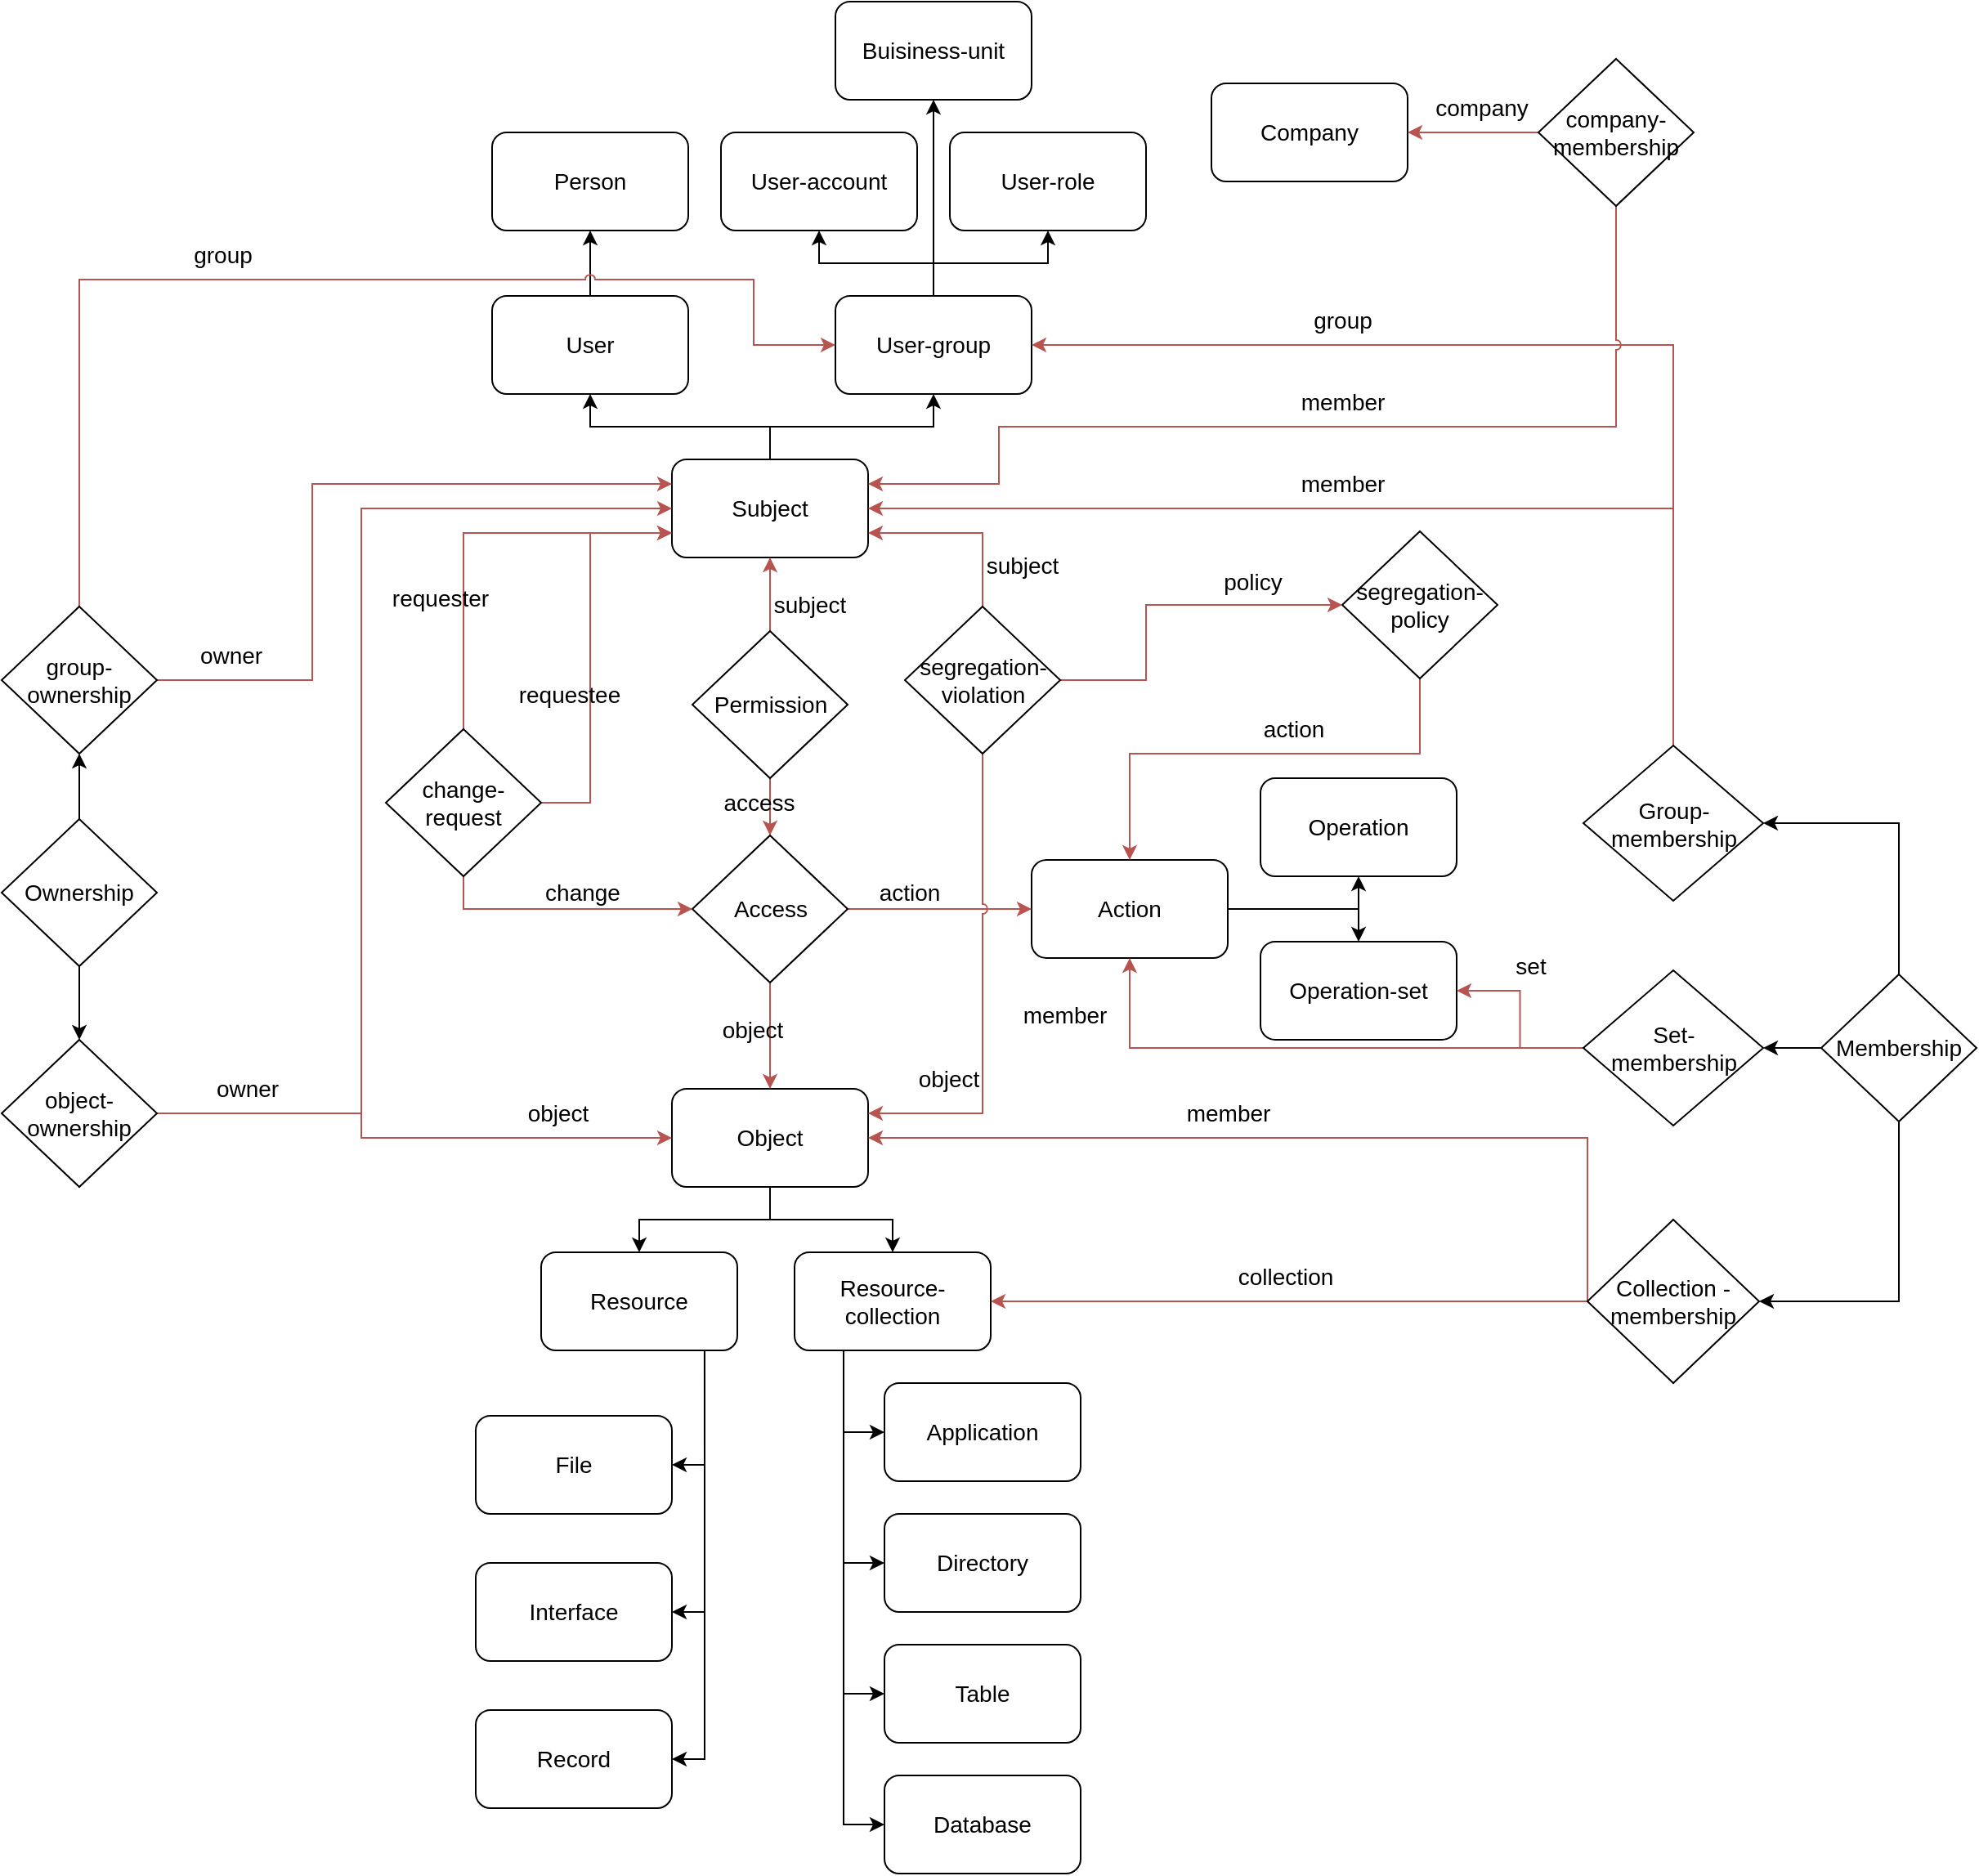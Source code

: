<mxfile version="21.0.2" type="device"><diagram id="R2lEEEUBdFMjLlhIrx00" name="Page-1"><mxGraphModel dx="2044" dy="505" grid="1" gridSize="10" guides="1" tooltips="1" connect="1" arrows="1" fold="1" page="1" pageScale="1" pageWidth="850" pageHeight="1100" math="0" shadow="0" extFonts="Permanent Marker^https://fonts.googleapis.com/css?family=Permanent+Marker"><root><mxCell id="0"/><mxCell id="1" parent="0"/><mxCell id="Q_FAGsIZIOcWSw_DYxr6-11" style="edgeStyle=orthogonalEdgeStyle;rounded=0;orthogonalLoop=1;jettySize=auto;html=1;exitX=0.5;exitY=1;exitDx=0;exitDy=0;entryX=0.5;entryY=0;entryDx=0;entryDy=0;fontSize=14;" parent="1" source="Q_FAGsIZIOcWSw_DYxr6-1" target="Q_FAGsIZIOcWSw_DYxr6-2" edge="1"><mxGeometry relative="1" as="geometry"/></mxCell><mxCell id="Q_FAGsIZIOcWSw_DYxr6-12" style="edgeStyle=orthogonalEdgeStyle;rounded=0;orthogonalLoop=1;jettySize=auto;html=1;exitX=0.5;exitY=1;exitDx=0;exitDy=0;fontSize=14;" parent="1" source="Q_FAGsIZIOcWSw_DYxr6-1" target="Q_FAGsIZIOcWSw_DYxr6-3" edge="1"><mxGeometry relative="1" as="geometry"/></mxCell><mxCell id="Q_FAGsIZIOcWSw_DYxr6-1" value="&lt;font style=&quot;font-size: 14px;&quot;&gt;Object&lt;/font&gt;" style="rounded=1;whiteSpace=wrap;html=1;" parent="1" vertex="1"><mxGeometry x="360" y="665" width="120" height="60" as="geometry"/></mxCell><mxCell id="Q_FAGsIZIOcWSw_DYxr6-13" style="edgeStyle=orthogonalEdgeStyle;rounded=0;orthogonalLoop=1;jettySize=auto;html=1;exitX=0.833;exitY=1;exitDx=0;exitDy=0;entryX=1;entryY=0.5;entryDx=0;entryDy=0;fontSize=14;exitPerimeter=0;" parent="1" source="Q_FAGsIZIOcWSw_DYxr6-2" target="Q_FAGsIZIOcWSw_DYxr6-4" edge="1"><mxGeometry relative="1" as="geometry"/></mxCell><mxCell id="Q_FAGsIZIOcWSw_DYxr6-14" style="edgeStyle=orthogonalEdgeStyle;rounded=0;orthogonalLoop=1;jettySize=auto;html=1;exitX=0.5;exitY=1;exitDx=0;exitDy=0;fontSize=14;entryX=1;entryY=0.5;entryDx=0;entryDy=0;" parent="1" source="Q_FAGsIZIOcWSw_DYxr6-2" target="Q_FAGsIZIOcWSw_DYxr6-5" edge="1"><mxGeometry relative="1" as="geometry"><Array as="points"><mxPoint x="380" y="825"/><mxPoint x="380" y="1075"/></Array></mxGeometry></mxCell><mxCell id="Q_FAGsIZIOcWSw_DYxr6-52" style="edgeStyle=orthogonalEdgeStyle;rounded=0;orthogonalLoop=1;jettySize=auto;html=1;fontSize=14;entryX=1;entryY=0.5;entryDx=0;entryDy=0;" parent="1" target="Q_FAGsIZIOcWSw_DYxr6-51" edge="1"><mxGeometry relative="1" as="geometry"><mxPoint x="385" y="825" as="sourcePoint"/><Array as="points"><mxPoint x="380" y="825"/><mxPoint x="380" y="985"/></Array></mxGeometry></mxCell><mxCell id="Q_FAGsIZIOcWSw_DYxr6-15" style="edgeStyle=orthogonalEdgeStyle;rounded=0;orthogonalLoop=1;jettySize=auto;html=1;exitX=0.25;exitY=1;exitDx=0;exitDy=0;fontSize=14;entryX=0;entryY=0.5;entryDx=0;entryDy=0;" parent="1" source="Q_FAGsIZIOcWSw_DYxr6-3" target="Q_FAGsIZIOcWSw_DYxr6-9" edge="1"><mxGeometry relative="1" as="geometry"/></mxCell><mxCell id="Q_FAGsIZIOcWSw_DYxr6-16" style="edgeStyle=orthogonalEdgeStyle;rounded=0;orthogonalLoop=1;jettySize=auto;html=1;exitX=0.25;exitY=1;exitDx=0;exitDy=0;fontSize=14;startArrow=none;entryX=0;entryY=0.5;entryDx=0;entryDy=0;" parent="1" source="Q_FAGsIZIOcWSw_DYxr6-3" target="Q_FAGsIZIOcWSw_DYxr6-8" edge="1"><mxGeometry relative="1" as="geometry"/></mxCell><mxCell id="Q_FAGsIZIOcWSw_DYxr6-56" style="edgeStyle=orthogonalEdgeStyle;rounded=0;orthogonalLoop=1;jettySize=auto;html=1;exitX=0.25;exitY=1;exitDx=0;exitDy=0;fontSize=14;entryX=0;entryY=0.5;entryDx=0;entryDy=0;" parent="1" source="Q_FAGsIZIOcWSw_DYxr6-3" target="Q_FAGsIZIOcWSw_DYxr6-54" edge="1"><mxGeometry relative="1" as="geometry"/></mxCell><mxCell id="Q_FAGsIZIOcWSw_DYxr6-77" style="edgeStyle=orthogonalEdgeStyle;rounded=0;orthogonalLoop=1;jettySize=auto;html=1;exitX=0.25;exitY=1;exitDx=0;exitDy=0;entryX=0;entryY=0.5;entryDx=0;entryDy=0;fontSize=14;" parent="1" source="Q_FAGsIZIOcWSw_DYxr6-3" target="Q_FAGsIZIOcWSw_DYxr6-53" edge="1"><mxGeometry relative="1" as="geometry"/></mxCell><mxCell id="Q_FAGsIZIOcWSw_DYxr6-3" value="&lt;font style=&quot;font-size: 14px;&quot;&gt;Resource- collection&lt;br&gt;&lt;/font&gt;" style="rounded=1;whiteSpace=wrap;html=1;" parent="1" vertex="1"><mxGeometry x="435" y="765" width="120" height="60" as="geometry"/></mxCell><mxCell id="Q_FAGsIZIOcWSw_DYxr6-4" value="&lt;font style=&quot;font-size: 14px;&quot;&gt;File&lt;br&gt;&lt;/font&gt;" style="rounded=1;whiteSpace=wrap;html=1;" parent="1" vertex="1"><mxGeometry x="240" y="865" width="120" height="60" as="geometry"/></mxCell><mxCell id="Q_FAGsIZIOcWSw_DYxr6-5" value="&lt;font style=&quot;font-size: 14px;&quot;&gt;Record&lt;br&gt;&lt;/font&gt;" style="rounded=1;whiteSpace=wrap;html=1;" parent="1" vertex="1"><mxGeometry x="240" y="1045" width="120" height="60" as="geometry"/></mxCell><mxCell id="Q_FAGsIZIOcWSw_DYxr6-8" value="&lt;font style=&quot;font-size: 14px;&quot;&gt;Directory&lt;br&gt;&lt;/font&gt;" style="rounded=1;whiteSpace=wrap;html=1;" parent="1" vertex="1"><mxGeometry x="490" y="925" width="120" height="60" as="geometry"/></mxCell><mxCell id="Q_FAGsIZIOcWSw_DYxr6-9" value="&lt;font style=&quot;font-size: 14px;&quot;&gt;Database&lt;br&gt;&lt;/font&gt;" style="rounded=1;whiteSpace=wrap;html=1;" parent="1" vertex="1"><mxGeometry x="490" y="1085" width="120" height="60" as="geometry"/></mxCell><mxCell id="Q_FAGsIZIOcWSw_DYxr6-51" value="&lt;font style=&quot;font-size: 14px;&quot;&gt;Interface&lt;br&gt;&lt;/font&gt;" style="rounded=1;whiteSpace=wrap;html=1;" parent="1" vertex="1"><mxGeometry x="240" y="955" width="120" height="60" as="geometry"/></mxCell><mxCell id="Q_FAGsIZIOcWSw_DYxr6-54" value="&lt;font style=&quot;font-size: 14px;&quot;&gt;Table&lt;br&gt;&lt;/font&gt;" style="rounded=1;whiteSpace=wrap;html=1;" parent="1" vertex="1"><mxGeometry x="490" y="1005" width="120" height="60" as="geometry"/></mxCell><mxCell id="Q_FAGsIZIOcWSw_DYxr6-53" value="&lt;font style=&quot;font-size: 14px;&quot;&gt;Application&lt;br&gt;&lt;/font&gt;" style="rounded=1;whiteSpace=wrap;html=1;" parent="1" vertex="1"><mxGeometry x="490" y="845" width="120" height="60" as="geometry"/></mxCell><mxCell id="czIXiiVe7Fw_-jtzPO5z-14" style="edgeStyle=orthogonalEdgeStyle;rounded=0;orthogonalLoop=1;jettySize=auto;html=1;exitX=0.5;exitY=0;exitDx=0;exitDy=0;entryX=0.5;entryY=1;entryDx=0;entryDy=0;fontSize=14;" parent="1" source="czIXiiVe7Fw_-jtzPO5z-16" target="czIXiiVe7Fw_-jtzPO5z-18" edge="1"><mxGeometry relative="1" as="geometry"/></mxCell><mxCell id="czIXiiVe7Fw_-jtzPO5z-15" style="edgeStyle=orthogonalEdgeStyle;rounded=0;orthogonalLoop=1;jettySize=auto;html=1;exitX=0.5;exitY=0;exitDx=0;exitDy=0;entryX=0.5;entryY=1;entryDx=0;entryDy=0;fontSize=14;" parent="1" source="czIXiiVe7Fw_-jtzPO5z-16" target="czIXiiVe7Fw_-jtzPO5z-22" edge="1"><mxGeometry relative="1" as="geometry"/></mxCell><mxCell id="czIXiiVe7Fw_-jtzPO5z-16" value="&lt;font style=&quot;font-size: 14px;&quot;&gt;Subject&lt;/font&gt;" style="rounded=1;whiteSpace=wrap;html=1;direction=east;flipV=0;" parent="1" vertex="1"><mxGeometry x="360" y="280" width="120" height="60" as="geometry"/></mxCell><mxCell id="czIXiiVe7Fw_-jtzPO5z-17" style="edgeStyle=orthogonalEdgeStyle;rounded=0;orthogonalLoop=1;jettySize=auto;html=1;exitX=0.5;exitY=0;exitDx=0;exitDy=0;entryX=0.5;entryY=1;entryDx=0;entryDy=0;fontSize=14;" parent="1" source="czIXiiVe7Fw_-jtzPO5z-18" target="czIXiiVe7Fw_-jtzPO5z-23" edge="1"><mxGeometry relative="1" as="geometry"/></mxCell><mxCell id="czIXiiVe7Fw_-jtzPO5z-19" style="edgeStyle=orthogonalEdgeStyle;rounded=0;orthogonalLoop=1;jettySize=auto;html=1;exitX=0.5;exitY=0;exitDx=0;exitDy=0;entryX=0.5;entryY=1;entryDx=0;entryDy=0;fontSize=14;" parent="1" source="czIXiiVe7Fw_-jtzPO5z-22" target="czIXiiVe7Fw_-jtzPO5z-25" edge="1"><mxGeometry relative="1" as="geometry"/></mxCell><mxCell id="czIXiiVe7Fw_-jtzPO5z-20" style="edgeStyle=orthogonalEdgeStyle;rounded=0;orthogonalLoop=1;jettySize=auto;html=1;exitX=0.5;exitY=0;exitDx=0;exitDy=0;entryX=0.5;entryY=1;entryDx=0;entryDy=0;fontSize=14;" parent="1" source="czIXiiVe7Fw_-jtzPO5z-22" target="czIXiiVe7Fw_-jtzPO5z-24" edge="1"><mxGeometry relative="1" as="geometry"/></mxCell><mxCell id="czIXiiVe7Fw_-jtzPO5z-21" style="edgeStyle=orthogonalEdgeStyle;rounded=0;orthogonalLoop=1;jettySize=auto;html=1;exitX=0.5;exitY=0;exitDx=0;exitDy=0;entryX=0.5;entryY=1;entryDx=0;entryDy=0;fontSize=14;" parent="1" source="czIXiiVe7Fw_-jtzPO5z-22" target="czIXiiVe7Fw_-jtzPO5z-26" edge="1"><mxGeometry relative="1" as="geometry"><Array as="points"><mxPoint x="520" y="60"/><mxPoint x="520" y="60"/></Array></mxGeometry></mxCell><mxCell id="czIXiiVe7Fw_-jtzPO5z-22" value="&lt;font style=&quot;font-size: 14px;&quot;&gt;User-group&lt;br&gt;&lt;/font&gt;" style="rounded=1;whiteSpace=wrap;html=1;direction=east;flipV=0;" parent="1" vertex="1"><mxGeometry x="460" y="180" width="120" height="60" as="geometry"/></mxCell><mxCell id="czIXiiVe7Fw_-jtzPO5z-23" value="&lt;font style=&quot;font-size: 14px;&quot;&gt;Person&lt;br&gt;&lt;/font&gt;" style="rounded=1;whiteSpace=wrap;html=1;direction=east;flipV=0;" parent="1" vertex="1"><mxGeometry x="250" y="80" width="120" height="60" as="geometry"/></mxCell><mxCell id="czIXiiVe7Fw_-jtzPO5z-24" value="&lt;font style=&quot;font-size: 14px;&quot;&gt;User-role&lt;br&gt;&lt;/font&gt;" style="rounded=1;whiteSpace=wrap;html=1;direction=east;flipV=0;" parent="1" vertex="1"><mxGeometry x="530" y="80" width="120" height="60" as="geometry"/></mxCell><mxCell id="czIXiiVe7Fw_-jtzPO5z-25" value="&lt;font style=&quot;font-size: 14px;&quot;&gt;User-account&lt;br&gt;&lt;/font&gt;" style="rounded=1;whiteSpace=wrap;html=1;direction=east;flipV=0;" parent="1" vertex="1"><mxGeometry x="390" y="80" width="120" height="60" as="geometry"/></mxCell><mxCell id="czIXiiVe7Fw_-jtzPO5z-26" value="&lt;font style=&quot;font-size: 14px;&quot;&gt;Buisiness-unit&lt;br&gt;&lt;/font&gt;" style="rounded=1;whiteSpace=wrap;html=1;direction=east;flipV=0;" parent="1" vertex="1"><mxGeometry x="460" width="120" height="60" as="geometry"/></mxCell><mxCell id="czIXiiVe7Fw_-jtzPO5z-27" style="edgeStyle=orthogonalEdgeStyle;rounded=0;orthogonalLoop=1;jettySize=auto;html=1;exitX=1;exitY=0.5;exitDx=0;exitDy=0;entryX=0.5;entryY=1;entryDx=0;entryDy=0;fontSize=14;" parent="1" source="czIXiiVe7Fw_-jtzPO5z-29" target="czIXiiVe7Fw_-jtzPO5z-30" edge="1"><mxGeometry relative="1" as="geometry"/></mxCell><mxCell id="czIXiiVe7Fw_-jtzPO5z-28" style="edgeStyle=orthogonalEdgeStyle;rounded=0;orthogonalLoop=1;jettySize=auto;html=1;exitX=1;exitY=0.5;exitDx=0;exitDy=0;entryX=0.5;entryY=0;entryDx=0;entryDy=0;fontSize=14;" parent="1" source="czIXiiVe7Fw_-jtzPO5z-29" target="czIXiiVe7Fw_-jtzPO5z-31" edge="1"><mxGeometry relative="1" as="geometry"/></mxCell><mxCell id="czIXiiVe7Fw_-jtzPO5z-29" value="&lt;font style=&quot;font-size: 14px;&quot;&gt;Action&lt;/font&gt;" style="rounded=1;whiteSpace=wrap;html=1;" parent="1" vertex="1"><mxGeometry x="580" y="525" width="120" height="60" as="geometry"/></mxCell><mxCell id="czIXiiVe7Fw_-jtzPO5z-30" value="&lt;font style=&quot;font-size: 14px;&quot;&gt;Operation&lt;/font&gt;" style="rounded=1;whiteSpace=wrap;html=1;" parent="1" vertex="1"><mxGeometry x="720" y="475" width="120" height="60" as="geometry"/></mxCell><mxCell id="czIXiiVe7Fw_-jtzPO5z-31" value="&lt;font style=&quot;font-size: 14px;&quot;&gt;Operation-set&lt;/font&gt;" style="rounded=1;whiteSpace=wrap;html=1;" parent="1" vertex="1"><mxGeometry x="720" y="575" width="120" height="60" as="geometry"/></mxCell><mxCell id="czIXiiVe7Fw_-jtzPO5z-33" style="edgeStyle=orthogonalEdgeStyle;rounded=0;orthogonalLoop=1;jettySize=auto;html=1;exitX=0.5;exitY=0;exitDx=0;exitDy=0;fontSize=14;fillColor=#f8cecc;strokeColor=#b85450;entryX=0.5;entryY=1;entryDx=0;entryDy=0;" parent="1" source="czIXiiVe7Fw_-jtzPO5z-35" target="czIXiiVe7Fw_-jtzPO5z-16" edge="1"><mxGeometry relative="1" as="geometry"><mxPoint x="360" y="350" as="targetPoint"/></mxGeometry></mxCell><mxCell id="czIXiiVe7Fw_-jtzPO5z-34" style="edgeStyle=orthogonalEdgeStyle;rounded=0;orthogonalLoop=1;jettySize=auto;html=1;exitX=0.5;exitY=1;exitDx=0;exitDy=0;fontSize=14;fillColor=#f8cecc;strokeColor=#b85450;" parent="1" source="czIXiiVe7Fw_-jtzPO5z-35" target="czIXiiVe7Fw_-jtzPO5z-38" edge="1"><mxGeometry relative="1" as="geometry"/></mxCell><mxCell id="czIXiiVe7Fw_-jtzPO5z-35" value="Permission" style="rhombus;whiteSpace=wrap;html=1;fontSize=14;" parent="1" vertex="1"><mxGeometry x="372.5" y="385" width="95" height="90" as="geometry"/></mxCell><mxCell id="czIXiiVe7Fw_-jtzPO5z-36" style="edgeStyle=orthogonalEdgeStyle;rounded=0;orthogonalLoop=1;jettySize=auto;html=1;exitX=0.5;exitY=1;exitDx=0;exitDy=0;entryX=0.5;entryY=0;entryDx=0;entryDy=0;fontSize=14;fillColor=#f8cecc;strokeColor=#b85450;" parent="1" source="czIXiiVe7Fw_-jtzPO5z-38" target="Q_FAGsIZIOcWSw_DYxr6-1" edge="1"><mxGeometry relative="1" as="geometry"><mxPoint x="360" y="675" as="targetPoint"/><mxPoint x="420" y="665" as="sourcePoint"/></mxGeometry></mxCell><mxCell id="czIXiiVe7Fw_-jtzPO5z-37" style="edgeStyle=orthogonalEdgeStyle;rounded=0;orthogonalLoop=1;jettySize=auto;html=1;exitX=1;exitY=0.5;exitDx=0;exitDy=0;entryX=0;entryY=0.5;entryDx=0;entryDy=0;fontSize=14;fillColor=#f8cecc;strokeColor=#b85450;" parent="1" source="czIXiiVe7Fw_-jtzPO5z-38" target="czIXiiVe7Fw_-jtzPO5z-29" edge="1"><mxGeometry relative="1" as="geometry"><mxPoint x="260" y="480" as="targetPoint"/></mxGeometry></mxCell><mxCell id="czIXiiVe7Fw_-jtzPO5z-38" value="Access" style="rhombus;whiteSpace=wrap;html=1;fontSize=14;" parent="1" vertex="1"><mxGeometry x="372.5" y="510" width="95" height="90" as="geometry"/></mxCell><mxCell id="czIXiiVe7Fw_-jtzPO5z-39" value="object" style="text;html=1;align=center;verticalAlign=middle;resizable=0;points=[];autosize=1;strokeColor=none;fillColor=none;fontSize=14;" parent="1" vertex="1"><mxGeometry x="379" y="614" width="60" height="30" as="geometry"/></mxCell><mxCell id="czIXiiVe7Fw_-jtzPO5z-40" value="action" style="text;html=1;align=center;verticalAlign=middle;resizable=0;points=[];autosize=1;strokeColor=none;fillColor=none;fontSize=14;" parent="1" vertex="1"><mxGeometry x="475" y="530" width="60" height="30" as="geometry"/></mxCell><mxCell id="czIXiiVe7Fw_-jtzPO5z-41" value="subject" style="text;html=1;align=center;verticalAlign=middle;resizable=0;points=[];autosize=1;strokeColor=none;fillColor=none;fontSize=14;" parent="1" vertex="1"><mxGeometry x="409" y="354" width="70" height="30" as="geometry"/></mxCell><mxCell id="czIXiiVe7Fw_-jtzPO5z-42" value="access" style="text;html=1;align=center;verticalAlign=middle;resizable=0;points=[];autosize=1;strokeColor=none;fillColor=none;fontSize=14;" parent="1" vertex="1"><mxGeometry x="378" y="475" width="70" height="30" as="geometry"/></mxCell><mxCell id="czIXiiVe7Fw_-jtzPO5z-44" value="&lt;font style=&quot;font-size: 14px;&quot;&gt;Company&lt;/font&gt;" style="rounded=1;whiteSpace=wrap;html=1;" parent="1" vertex="1"><mxGeometry x="690" y="50" width="120" height="60" as="geometry"/></mxCell><mxCell id="czIXiiVe7Fw_-jtzPO5z-49" style="edgeStyle=orthogonalEdgeStyle;rounded=0;orthogonalLoop=1;jettySize=auto;html=1;exitX=0.5;exitY=1;exitDx=0;exitDy=0;fontSize=14;entryX=1;entryY=0.5;entryDx=0;entryDy=0;" parent="1" source="czIXiiVe7Fw_-jtzPO5z-45" target="czIXiiVe7Fw_-jtzPO5z-46" edge="1"><mxGeometry relative="1" as="geometry"/></mxCell><mxCell id="czIXiiVe7Fw_-jtzPO5z-50" style="edgeStyle=orthogonalEdgeStyle;rounded=0;orthogonalLoop=1;jettySize=auto;html=1;exitX=0.5;exitY=0;exitDx=0;exitDy=0;entryX=1;entryY=0.5;entryDx=0;entryDy=0;fontSize=14;" parent="1" source="czIXiiVe7Fw_-jtzPO5z-45" target="czIXiiVe7Fw_-jtzPO5z-47" edge="1"><mxGeometry relative="1" as="geometry"/></mxCell><mxCell id="czIXiiVe7Fw_-jtzPO5z-51" style="edgeStyle=orthogonalEdgeStyle;rounded=0;orthogonalLoop=1;jettySize=auto;html=1;exitX=0;exitY=0.5;exitDx=0;exitDy=0;entryX=1;entryY=0.5;entryDx=0;entryDy=0;fontSize=14;" parent="1" source="czIXiiVe7Fw_-jtzPO5z-45" target="czIXiiVe7Fw_-jtzPO5z-48" edge="1"><mxGeometry relative="1" as="geometry"/></mxCell><mxCell id="czIXiiVe7Fw_-jtzPO5z-45" value="Membership" style="rhombus;whiteSpace=wrap;html=1;fontSize=14;" parent="1" vertex="1"><mxGeometry x="1063" y="595" width="95" height="90" as="geometry"/></mxCell><mxCell id="czIXiiVe7Fw_-jtzPO5z-52" style="edgeStyle=orthogonalEdgeStyle;rounded=0;orthogonalLoop=1;jettySize=auto;html=1;exitX=0;exitY=0.5;exitDx=0;exitDy=0;entryX=1;entryY=0.5;entryDx=0;entryDy=0;fontSize=14;fillColor=#f8cecc;strokeColor=#b85450;" parent="1" source="czIXiiVe7Fw_-jtzPO5z-46" target="Q_FAGsIZIOcWSw_DYxr6-1" edge="1"><mxGeometry relative="1" as="geometry"><Array as="points"><mxPoint x="920" y="795"/><mxPoint x="920" y="695"/></Array></mxGeometry></mxCell><mxCell id="czIXiiVe7Fw_-jtzPO5z-102" style="edgeStyle=orthogonalEdgeStyle;rounded=0;orthogonalLoop=1;jettySize=auto;html=1;exitX=0;exitY=0.5;exitDx=0;exitDy=0;entryX=1;entryY=0.5;entryDx=0;entryDy=0;fontSize=14;fillColor=#f8cecc;strokeColor=#b85450;" parent="1" source="czIXiiVe7Fw_-jtzPO5z-46" target="Q_FAGsIZIOcWSw_DYxr6-3" edge="1"><mxGeometry relative="1" as="geometry"/></mxCell><mxCell id="czIXiiVe7Fw_-jtzPO5z-46" value="Collection - membership" style="rhombus;whiteSpace=wrap;html=1;fontSize=14;" parent="1" vertex="1"><mxGeometry x="920" y="745" width="105" height="100" as="geometry"/></mxCell><mxCell id="czIXiiVe7Fw_-jtzPO5z-54" style="edgeStyle=orthogonalEdgeStyle;rounded=0;orthogonalLoop=1;jettySize=auto;html=1;exitX=0.5;exitY=0;exitDx=0;exitDy=0;entryX=1;entryY=0.5;entryDx=0;entryDy=0;fontSize=14;fillColor=#f8cecc;strokeColor=#b85450;" parent="1" source="czIXiiVe7Fw_-jtzPO5z-47" target="czIXiiVe7Fw_-jtzPO5z-16" edge="1"><mxGeometry relative="1" as="geometry"/></mxCell><mxCell id="czIXiiVe7Fw_-jtzPO5z-59" style="edgeStyle=orthogonalEdgeStyle;rounded=0;orthogonalLoop=1;jettySize=auto;html=1;exitX=0.5;exitY=0;exitDx=0;exitDy=0;entryX=1;entryY=0.5;entryDx=0;entryDy=0;fontSize=14;fillColor=#f8cecc;strokeColor=#b85450;jumpStyle=arc;" parent="1" source="czIXiiVe7Fw_-jtzPO5z-47" target="czIXiiVe7Fw_-jtzPO5z-22" edge="1"><mxGeometry relative="1" as="geometry"><Array as="points"><mxPoint x="973" y="210"/></Array></mxGeometry></mxCell><mxCell id="czIXiiVe7Fw_-jtzPO5z-47" value="Group-membership" style="rhombus;whiteSpace=wrap;html=1;fontSize=14;" parent="1" vertex="1"><mxGeometry x="917.5" y="455" width="110" height="95" as="geometry"/></mxCell><mxCell id="czIXiiVe7Fw_-jtzPO5z-61" style="edgeStyle=orthogonalEdgeStyle;rounded=0;orthogonalLoop=1;jettySize=auto;html=1;exitX=0;exitY=0.5;exitDx=0;exitDy=0;entryX=0.5;entryY=1;entryDx=0;entryDy=0;fontSize=14;fillColor=#f8cecc;strokeColor=#b85450;" parent="1" source="czIXiiVe7Fw_-jtzPO5z-48" target="czIXiiVe7Fw_-jtzPO5z-29" edge="1"><mxGeometry relative="1" as="geometry"/></mxCell><mxCell id="czIXiiVe7Fw_-jtzPO5z-62" style="edgeStyle=orthogonalEdgeStyle;rounded=0;orthogonalLoop=1;jettySize=auto;html=1;exitX=0;exitY=0.5;exitDx=0;exitDy=0;entryX=1;entryY=0.5;entryDx=0;entryDy=0;fontSize=14;fillColor=#f8cecc;strokeColor=#b85450;" parent="1" source="czIXiiVe7Fw_-jtzPO5z-48" target="czIXiiVe7Fw_-jtzPO5z-31" edge="1"><mxGeometry relative="1" as="geometry"/></mxCell><mxCell id="czIXiiVe7Fw_-jtzPO5z-48" value="Set-&lt;br&gt;membership" style="rhombus;whiteSpace=wrap;html=1;fontSize=14;" parent="1" vertex="1"><mxGeometry x="917.5" y="592.5" width="110" height="95" as="geometry"/></mxCell><mxCell id="Q_FAGsIZIOcWSw_DYxr6-2" value="&lt;font style=&quot;font-size: 14px;&quot;&gt;Resource&lt;br&gt;&lt;/font&gt;" style="rounded=1;whiteSpace=wrap;html=1;" parent="1" vertex="1"><mxGeometry x="280" y="765" width="120" height="60" as="geometry"/></mxCell><mxCell id="czIXiiVe7Fw_-jtzPO5z-55" value="member" style="text;html=1;align=center;verticalAlign=middle;resizable=0;points=[];autosize=1;strokeColor=none;fillColor=none;fontSize=14;" parent="1" vertex="1"><mxGeometry x="735" y="280" width="70" height="30" as="geometry"/></mxCell><mxCell id="czIXiiVe7Fw_-jtzPO5z-56" value="member" style="text;html=1;align=center;verticalAlign=middle;resizable=0;points=[];autosize=1;strokeColor=none;fillColor=none;fontSize=14;" parent="1" vertex="1"><mxGeometry x="665" y="665" width="70" height="30" as="geometry"/></mxCell><mxCell id="czIXiiVe7Fw_-jtzPO5z-58" value="collection" style="text;html=1;align=center;verticalAlign=middle;resizable=0;points=[];autosize=1;strokeColor=none;fillColor=none;fontSize=14;" parent="1" vertex="1"><mxGeometry x="695" y="765" width="80" height="30" as="geometry"/></mxCell><mxCell id="czIXiiVe7Fw_-jtzPO5z-60" value="group" style="text;html=1;align=center;verticalAlign=middle;resizable=0;points=[];autosize=1;strokeColor=none;fillColor=none;fontSize=14;" parent="1" vertex="1"><mxGeometry x="740" y="180" width="60" height="30" as="geometry"/></mxCell><mxCell id="czIXiiVe7Fw_-jtzPO5z-63" value="set" style="text;html=1;align=center;verticalAlign=middle;resizable=0;points=[];autosize=1;strokeColor=none;fillColor=none;fontSize=14;" parent="1" vertex="1"><mxGeometry x="865" y="575" width="40" height="30" as="geometry"/></mxCell><mxCell id="czIXiiVe7Fw_-jtzPO5z-64" value="member" style="text;html=1;align=center;verticalAlign=middle;resizable=0;points=[];autosize=1;strokeColor=none;fillColor=none;fontSize=14;" parent="1" vertex="1"><mxGeometry x="565" y="605" width="70" height="30" as="geometry"/></mxCell><mxCell id="czIXiiVe7Fw_-jtzPO5z-68" style="edgeStyle=orthogonalEdgeStyle;rounded=0;orthogonalLoop=1;jettySize=auto;html=1;exitX=0.5;exitY=0;exitDx=0;exitDy=0;entryX=0.5;entryY=1;entryDx=0;entryDy=0;fontSize=14;" parent="1" source="czIXiiVe7Fw_-jtzPO5z-65" target="czIXiiVe7Fw_-jtzPO5z-66" edge="1"><mxGeometry relative="1" as="geometry"/></mxCell><mxCell id="czIXiiVe7Fw_-jtzPO5z-69" style="edgeStyle=orthogonalEdgeStyle;rounded=0;orthogonalLoop=1;jettySize=auto;html=1;exitX=0.5;exitY=1;exitDx=0;exitDy=0;entryX=0.5;entryY=0;entryDx=0;entryDy=0;fontSize=14;" parent="1" source="czIXiiVe7Fw_-jtzPO5z-65" target="czIXiiVe7Fw_-jtzPO5z-67" edge="1"><mxGeometry relative="1" as="geometry"/></mxCell><mxCell id="czIXiiVe7Fw_-jtzPO5z-65" value="Ownership" style="rhombus;whiteSpace=wrap;html=1;fontSize=14;" parent="1" vertex="1"><mxGeometry x="-50" y="500" width="95" height="90" as="geometry"/></mxCell><mxCell id="czIXiiVe7Fw_-jtzPO5z-70" style="edgeStyle=orthogonalEdgeStyle;rounded=0;orthogonalLoop=1;jettySize=auto;html=1;exitX=1;exitY=0.5;exitDx=0;exitDy=0;entryX=0;entryY=0.25;entryDx=0;entryDy=0;fontSize=14;fillColor=#f8cecc;strokeColor=#b85450;" parent="1" source="czIXiiVe7Fw_-jtzPO5z-66" target="czIXiiVe7Fw_-jtzPO5z-16" edge="1"><mxGeometry relative="1" as="geometry"><Array as="points"><mxPoint x="140" y="415"/><mxPoint x="140" y="295"/></Array></mxGeometry></mxCell><mxCell id="czIXiiVe7Fw_-jtzPO5z-74" style="edgeStyle=orthogonalEdgeStyle;rounded=0;orthogonalLoop=1;jettySize=auto;html=1;exitX=0.5;exitY=0;exitDx=0;exitDy=0;entryX=0;entryY=0.5;entryDx=0;entryDy=0;fontSize=14;fillColor=#f8cecc;strokeColor=#b85450;jumpStyle=arc;" parent="1" source="czIXiiVe7Fw_-jtzPO5z-66" target="czIXiiVe7Fw_-jtzPO5z-22" edge="1"><mxGeometry relative="1" as="geometry"><Array as="points"><mxPoint x="-2" y="170"/><mxPoint x="410" y="170"/><mxPoint x="410" y="210"/></Array></mxGeometry></mxCell><mxCell id="czIXiiVe7Fw_-jtzPO5z-66" value="group-ownership" style="rhombus;whiteSpace=wrap;html=1;fontSize=14;" parent="1" vertex="1"><mxGeometry x="-50" y="370" width="95" height="90" as="geometry"/></mxCell><mxCell id="czIXiiVe7Fw_-jtzPO5z-71" style="edgeStyle=orthogonalEdgeStyle;rounded=0;orthogonalLoop=1;jettySize=auto;html=1;exitX=1;exitY=0.5;exitDx=0;exitDy=0;fontSize=14;fillColor=#f8cecc;strokeColor=#b85450;" parent="1" source="czIXiiVe7Fw_-jtzPO5z-67" edge="1"><mxGeometry relative="1" as="geometry"><mxPoint x="360" y="310" as="targetPoint"/><Array as="points"><mxPoint x="170" y="680"/><mxPoint x="170" y="310"/></Array></mxGeometry></mxCell><mxCell id="czIXiiVe7Fw_-jtzPO5z-76" style="edgeStyle=orthogonalEdgeStyle;rounded=0;orthogonalLoop=1;jettySize=auto;html=1;exitX=1;exitY=0.5;exitDx=0;exitDy=0;entryX=0;entryY=0.5;entryDx=0;entryDy=0;fontSize=14;fillColor=#f8cecc;strokeColor=#b85450;" parent="1" source="czIXiiVe7Fw_-jtzPO5z-67" target="Q_FAGsIZIOcWSw_DYxr6-1" edge="1"><mxGeometry relative="1" as="geometry"><Array as="points"><mxPoint x="170" y="680"/><mxPoint x="170" y="695"/></Array></mxGeometry></mxCell><mxCell id="czIXiiVe7Fw_-jtzPO5z-67" value="object-ownership" style="rhombus;whiteSpace=wrap;html=1;fontSize=14;" parent="1" vertex="1"><mxGeometry x="-50" y="635" width="95" height="90" as="geometry"/></mxCell><mxCell id="czIXiiVe7Fw_-jtzPO5z-72" value="owner" style="text;html=1;align=center;verticalAlign=middle;resizable=0;points=[];autosize=1;strokeColor=none;fillColor=none;fontSize=14;" parent="1" vertex="1"><mxGeometry x="60" y="385" width="60" height="30" as="geometry"/></mxCell><mxCell id="czIXiiVe7Fw_-jtzPO5z-73" value="owner" style="text;html=1;align=center;verticalAlign=middle;resizable=0;points=[];autosize=1;strokeColor=none;fillColor=none;fontSize=14;" parent="1" vertex="1"><mxGeometry x="70" y="650" width="60" height="30" as="geometry"/></mxCell><mxCell id="czIXiiVe7Fw_-jtzPO5z-18" value="&lt;font style=&quot;font-size: 14px;&quot;&gt;User&lt;br&gt;&lt;/font&gt;" style="rounded=1;whiteSpace=wrap;html=1;direction=east;flipV=0;" parent="1" vertex="1"><mxGeometry x="250" y="180" width="120" height="60" as="geometry"/></mxCell><mxCell id="czIXiiVe7Fw_-jtzPO5z-75" value="group" style="text;html=1;align=center;verticalAlign=middle;resizable=0;points=[];autosize=1;strokeColor=none;fillColor=none;fontSize=14;" parent="1" vertex="1"><mxGeometry x="55" y="140" width="60" height="30" as="geometry"/></mxCell><mxCell id="czIXiiVe7Fw_-jtzPO5z-77" value="object" style="text;html=1;align=center;verticalAlign=middle;resizable=0;points=[];autosize=1;strokeColor=none;fillColor=none;fontSize=14;" parent="1" vertex="1"><mxGeometry x="260" y="665" width="60" height="30" as="geometry"/></mxCell><mxCell id="czIXiiVe7Fw_-jtzPO5z-79" style="edgeStyle=orthogonalEdgeStyle;rounded=0;orthogonalLoop=1;jettySize=auto;html=1;exitX=0.5;exitY=1;exitDx=0;exitDy=0;entryX=0.5;entryY=0;entryDx=0;entryDy=0;fontSize=14;fillColor=#f8cecc;strokeColor=#b85450;" parent="1" source="czIXiiVe7Fw_-jtzPO5z-78" target="czIXiiVe7Fw_-jtzPO5z-29" edge="1"><mxGeometry relative="1" as="geometry"><Array as="points"><mxPoint x="818" y="460"/><mxPoint x="640" y="460"/></Array></mxGeometry></mxCell><mxCell id="czIXiiVe7Fw_-jtzPO5z-78" value="segregation-policy" style="rhombus;whiteSpace=wrap;html=1;fontSize=14;" parent="1" vertex="1"><mxGeometry x="770" y="324" width="95" height="90" as="geometry"/></mxCell><mxCell id="czIXiiVe7Fw_-jtzPO5z-80" value="action" style="text;html=1;align=center;verticalAlign=middle;resizable=0;points=[];autosize=1;strokeColor=none;fillColor=none;fontSize=14;" parent="1" vertex="1"><mxGeometry x="710" y="430" width="60" height="30" as="geometry"/></mxCell><mxCell id="czIXiiVe7Fw_-jtzPO5z-83" style="edgeStyle=orthogonalEdgeStyle;rounded=0;orthogonalLoop=1;jettySize=auto;html=1;exitX=0.5;exitY=0;exitDx=0;exitDy=0;entryX=1;entryY=0.75;entryDx=0;entryDy=0;fontSize=14;fillColor=#f8cecc;strokeColor=#b85450;" parent="1" source="czIXiiVe7Fw_-jtzPO5z-81" target="czIXiiVe7Fw_-jtzPO5z-16" edge="1"><mxGeometry relative="1" as="geometry"/></mxCell><mxCell id="czIXiiVe7Fw_-jtzPO5z-84" style="edgeStyle=orthogonalEdgeStyle;rounded=0;orthogonalLoop=1;jettySize=auto;html=1;exitX=0.5;exitY=1;exitDx=0;exitDy=0;entryX=1;entryY=0.25;entryDx=0;entryDy=0;fontSize=14;fillColor=#f8cecc;strokeColor=#b85450;jumpStyle=arc;" parent="1" source="czIXiiVe7Fw_-jtzPO5z-81" target="Q_FAGsIZIOcWSw_DYxr6-1" edge="1"><mxGeometry relative="1" as="geometry"/></mxCell><mxCell id="czIXiiVe7Fw_-jtzPO5z-87" style="edgeStyle=orthogonalEdgeStyle;rounded=0;orthogonalLoop=1;jettySize=auto;html=1;exitX=1;exitY=0.5;exitDx=0;exitDy=0;entryX=0;entryY=0.5;entryDx=0;entryDy=0;fontSize=14;fillColor=#f8cecc;strokeColor=#b85450;" parent="1" source="czIXiiVe7Fw_-jtzPO5z-81" target="czIXiiVe7Fw_-jtzPO5z-78" edge="1"><mxGeometry relative="1" as="geometry"><Array as="points"><mxPoint x="650" y="415"/><mxPoint x="650" y="369"/></Array></mxGeometry></mxCell><mxCell id="czIXiiVe7Fw_-jtzPO5z-81" value="segregation-violation" style="rhombus;whiteSpace=wrap;html=1;fontSize=14;" parent="1" vertex="1"><mxGeometry x="502.5" y="370" width="95" height="90" as="geometry"/></mxCell><mxCell id="czIXiiVe7Fw_-jtzPO5z-85" value="policy" style="text;html=1;align=center;verticalAlign=middle;resizable=0;points=[];autosize=1;strokeColor=none;fillColor=none;fontSize=14;" parent="1" vertex="1"><mxGeometry x="685" y="340" width="60" height="30" as="geometry"/></mxCell><mxCell id="czIXiiVe7Fw_-jtzPO5z-88" value="subject" style="text;html=1;align=center;verticalAlign=middle;resizable=0;points=[];autosize=1;strokeColor=none;fillColor=none;fontSize=14;" parent="1" vertex="1"><mxGeometry x="539" y="330" width="70" height="30" as="geometry"/></mxCell><mxCell id="czIXiiVe7Fw_-jtzPO5z-89" value="object" style="text;html=1;align=center;verticalAlign=middle;resizable=0;points=[];autosize=1;strokeColor=none;fillColor=none;fontSize=14;" parent="1" vertex="1"><mxGeometry x="499" y="644" width="60" height="30" as="geometry"/></mxCell><mxCell id="czIXiiVe7Fw_-jtzPO5z-91" style="edgeStyle=orthogonalEdgeStyle;rounded=0;orthogonalLoop=1;jettySize=auto;html=1;exitX=0;exitY=0.5;exitDx=0;exitDy=0;entryX=1;entryY=0.5;entryDx=0;entryDy=0;fontSize=14;fillColor=#f8cecc;strokeColor=#b85450;" parent="1" source="czIXiiVe7Fw_-jtzPO5z-90" target="czIXiiVe7Fw_-jtzPO5z-44" edge="1"><mxGeometry relative="1" as="geometry"/></mxCell><mxCell id="czIXiiVe7Fw_-jtzPO5z-92" style="edgeStyle=orthogonalEdgeStyle;rounded=0;orthogonalLoop=1;jettySize=auto;html=1;exitX=0.5;exitY=1;exitDx=0;exitDy=0;entryX=1;entryY=0.25;entryDx=0;entryDy=0;fontSize=14;fillColor=#f8cecc;strokeColor=#b85450;jumpStyle=arc;" parent="1" source="czIXiiVe7Fw_-jtzPO5z-90" target="czIXiiVe7Fw_-jtzPO5z-16" edge="1"><mxGeometry relative="1" as="geometry"><Array as="points"><mxPoint x="938" y="260"/><mxPoint x="560" y="260"/><mxPoint x="560" y="295"/></Array></mxGeometry></mxCell><mxCell id="czIXiiVe7Fw_-jtzPO5z-90" value="company-membership" style="rhombus;whiteSpace=wrap;html=1;fontSize=14;" parent="1" vertex="1"><mxGeometry x="890" y="35" width="95" height="90" as="geometry"/></mxCell><mxCell id="czIXiiVe7Fw_-jtzPO5z-93" value="company" style="text;html=1;align=center;verticalAlign=middle;resizable=0;points=[];autosize=1;strokeColor=none;fillColor=none;fontSize=14;" parent="1" vertex="1"><mxGeometry x="815" y="50" width="80" height="30" as="geometry"/></mxCell><mxCell id="czIXiiVe7Fw_-jtzPO5z-94" value="member" style="text;html=1;align=center;verticalAlign=middle;resizable=0;points=[];autosize=1;strokeColor=none;fillColor=none;fontSize=14;" parent="1" vertex="1"><mxGeometry x="735" y="230" width="70" height="30" as="geometry"/></mxCell><mxCell id="czIXiiVe7Fw_-jtzPO5z-96" style="edgeStyle=orthogonalEdgeStyle;rounded=0;orthogonalLoop=1;jettySize=auto;html=1;exitX=0.5;exitY=1;exitDx=0;exitDy=0;entryX=0;entryY=0.5;entryDx=0;entryDy=0;fontSize=14;fillColor=#f8cecc;strokeColor=#b85450;" parent="1" source="czIXiiVe7Fw_-jtzPO5z-95" target="czIXiiVe7Fw_-jtzPO5z-38" edge="1"><mxGeometry relative="1" as="geometry"/></mxCell><mxCell id="czIXiiVe7Fw_-jtzPO5z-97" style="edgeStyle=orthogonalEdgeStyle;rounded=0;orthogonalLoop=1;jettySize=auto;html=1;exitX=0.5;exitY=0;exitDx=0;exitDy=0;entryX=0;entryY=0.75;entryDx=0;entryDy=0;fontSize=14;fillColor=#f8cecc;strokeColor=#b85450;" parent="1" source="czIXiiVe7Fw_-jtzPO5z-95" target="czIXiiVe7Fw_-jtzPO5z-16" edge="1"><mxGeometry relative="1" as="geometry"/></mxCell><mxCell id="czIXiiVe7Fw_-jtzPO5z-98" style="edgeStyle=orthogonalEdgeStyle;rounded=0;orthogonalLoop=1;jettySize=auto;html=1;exitX=1;exitY=0.5;exitDx=0;exitDy=0;entryX=0;entryY=0.75;entryDx=0;entryDy=0;fontSize=14;fillColor=#f8cecc;strokeColor=#b85450;" parent="1" source="czIXiiVe7Fw_-jtzPO5z-95" target="czIXiiVe7Fw_-jtzPO5z-16" edge="1"><mxGeometry relative="1" as="geometry"><Array as="points"><mxPoint x="310" y="490"/><mxPoint x="310" y="325"/></Array></mxGeometry></mxCell><mxCell id="czIXiiVe7Fw_-jtzPO5z-95" value="change-request" style="rhombus;whiteSpace=wrap;html=1;fontSize=14;" parent="1" vertex="1"><mxGeometry x="185" y="445" width="95" height="90" as="geometry"/></mxCell><mxCell id="czIXiiVe7Fw_-jtzPO5z-99" value="change" style="text;html=1;align=center;verticalAlign=middle;resizable=0;points=[];autosize=1;strokeColor=none;fillColor=none;fontSize=14;" parent="1" vertex="1"><mxGeometry x="270" y="530" width="70" height="30" as="geometry"/></mxCell><mxCell id="czIXiiVe7Fw_-jtzPO5z-100" value="requester" style="text;html=1;align=center;verticalAlign=middle;resizable=0;points=[];autosize=1;strokeColor=none;fillColor=none;fontSize=14;" parent="1" vertex="1"><mxGeometry x="178" y="350" width="80" height="30" as="geometry"/></mxCell><mxCell id="czIXiiVe7Fw_-jtzPO5z-101" value="requestee" style="text;html=1;align=center;verticalAlign=middle;resizable=0;points=[];autosize=1;strokeColor=none;fillColor=none;fontSize=14;" parent="1" vertex="1"><mxGeometry x="252" y="409" width="90" height="30" as="geometry"/></mxCell></root></mxGraphModel></diagram></mxfile>
